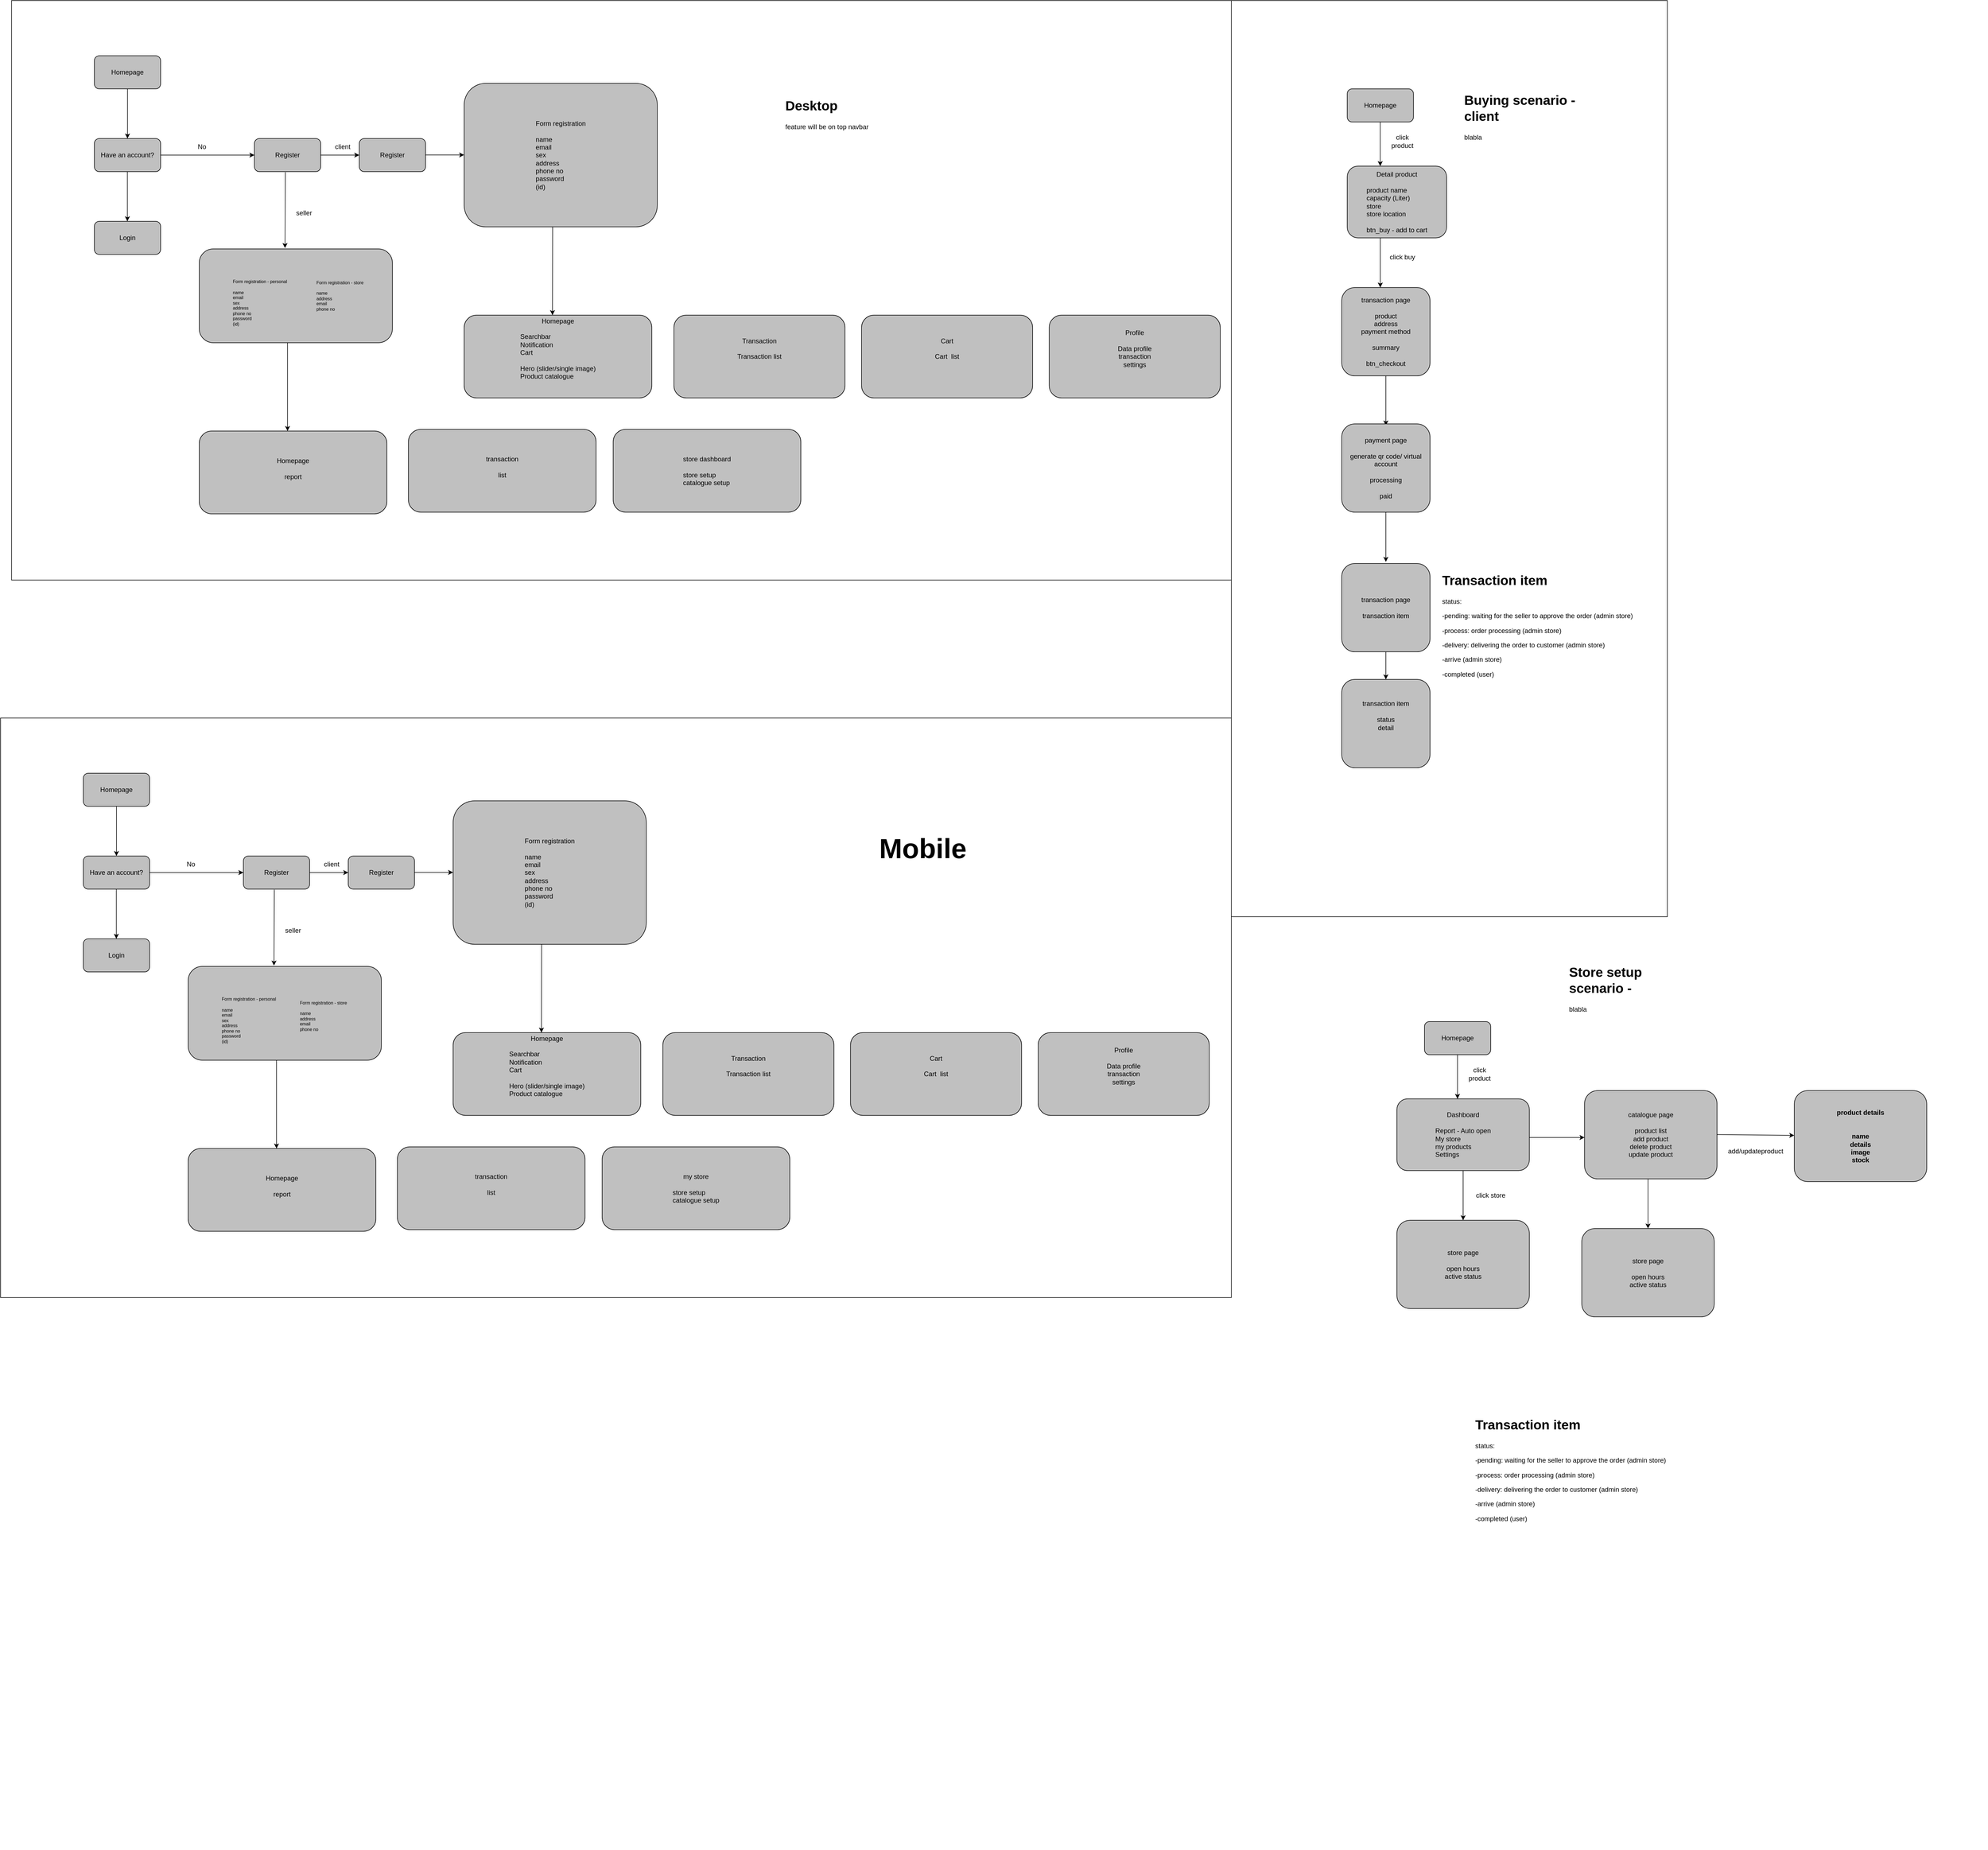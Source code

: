 <mxfile version="24.7.17">
  <diagram name="Page-1" id="BbOgDg21twUBS4lAb0v7">
    <mxGraphModel dx="1210" dy="3431" grid="1" gridSize="10" guides="1" tooltips="1" connect="1" arrows="1" fold="1" page="1" pageScale="1" pageWidth="850" pageHeight="1100" background="none" math="0" shadow="0">
      <root>
        <mxCell id="0" />
        <mxCell id="1" parent="0" />
        <mxCell id="L5KhyHBsD_R6E9Rl-xHm-39" value="" style="rounded=0;whiteSpace=wrap;html=1;" parent="1" vertex="1">
          <mxGeometry x="960" y="-10" width="2230" height="1050" as="geometry" />
        </mxCell>
        <mxCell id="L5KhyHBsD_R6E9Rl-xHm-1" value="Homepage" style="rounded=1;whiteSpace=wrap;html=1;fillColor=#c0c0c0;" parent="1" vertex="1">
          <mxGeometry x="1110" y="90" width="120" height="60" as="geometry" />
        </mxCell>
        <mxCell id="L5KhyHBsD_R6E9Rl-xHm-3" value="Have an account?" style="rounded=1;whiteSpace=wrap;html=1;fillColor=#c0c0c0;" parent="1" vertex="1">
          <mxGeometry x="1110" y="240" width="120" height="60" as="geometry" />
        </mxCell>
        <mxCell id="L5KhyHBsD_R6E9Rl-xHm-4" value="" style="endArrow=classic;html=1;rounded=0;fontColor=#FFFFFF;" parent="1" edge="1">
          <mxGeometry width="50" height="50" relative="1" as="geometry">
            <mxPoint x="1170" y="150" as="sourcePoint" />
            <mxPoint x="1170" y="240" as="targetPoint" />
          </mxGeometry>
        </mxCell>
        <mxCell id="L5KhyHBsD_R6E9Rl-xHm-5" value="Register" style="rounded=1;whiteSpace=wrap;html=1;fillColor=#c0c0c0;" parent="1" vertex="1">
          <mxGeometry x="1400" y="240" width="120" height="60" as="geometry" />
        </mxCell>
        <mxCell id="L5KhyHBsD_R6E9Rl-xHm-6" value="" style="endArrow=classic;html=1;rounded=0;fontColor=#FFFFFF;exitX=1;exitY=0.5;exitDx=0;exitDy=0;entryX=0;entryY=0.5;entryDx=0;entryDy=0;" parent="1" source="L5KhyHBsD_R6E9Rl-xHm-3" target="L5KhyHBsD_R6E9Rl-xHm-5" edge="1">
          <mxGeometry width="50" height="50" relative="1" as="geometry">
            <mxPoint x="1229.52" y="260" as="sourcePoint" />
            <mxPoint x="1300" y="270" as="targetPoint" />
          </mxGeometry>
        </mxCell>
        <mxCell id="L5KhyHBsD_R6E9Rl-xHm-7" value="Login" style="rounded=1;whiteSpace=wrap;html=1;fillColor=#c0c0c0;" parent="1" vertex="1">
          <mxGeometry x="1110" y="390" width="120" height="60" as="geometry" />
        </mxCell>
        <mxCell id="L5KhyHBsD_R6E9Rl-xHm-8" value="" style="endArrow=classic;html=1;rounded=0;fontColor=#FFFFFF;" parent="1" edge="1">
          <mxGeometry width="50" height="50" relative="1" as="geometry">
            <mxPoint x="1169.8" y="300" as="sourcePoint" />
            <mxPoint x="1169.8" y="390" as="targetPoint" />
          </mxGeometry>
        </mxCell>
        <mxCell id="L5KhyHBsD_R6E9Rl-xHm-9" value="Register" style="rounded=1;whiteSpace=wrap;html=1;fillColor=#c0c0c0;" parent="1" vertex="1">
          <mxGeometry x="1590" y="240" width="120" height="60" as="geometry" />
        </mxCell>
        <mxCell id="L5KhyHBsD_R6E9Rl-xHm-10" value="" style="endArrow=classic;html=1;rounded=0;fontColor=#FFFFFF;exitX=1;exitY=0.5;exitDx=0;exitDy=0;" parent="1" target="L5KhyHBsD_R6E9Rl-xHm-9" edge="1">
          <mxGeometry width="50" height="50" relative="1" as="geometry">
            <mxPoint x="1520" y="270" as="sourcePoint" />
            <mxPoint x="1519.52" y="350" as="targetPoint" />
          </mxGeometry>
        </mxCell>
        <mxCell id="L5KhyHBsD_R6E9Rl-xHm-13" value="No" style="text;html=1;align=center;verticalAlign=middle;whiteSpace=wrap;rounded=0;" parent="1" vertex="1">
          <mxGeometry x="1230" y="240" width="150" height="30" as="geometry" />
        </mxCell>
        <mxCell id="L5KhyHBsD_R6E9Rl-xHm-14" value="client" style="text;html=1;align=center;verticalAlign=middle;whiteSpace=wrap;rounded=0;" parent="1" vertex="1">
          <mxGeometry x="1530" y="240" width="60" height="30" as="geometry" />
        </mxCell>
        <mxCell id="L5KhyHBsD_R6E9Rl-xHm-17" value="&lt;div&gt;Form registration&lt;/div&gt;&lt;div align=&quot;left&quot;&gt;&lt;br&gt;&lt;/div&gt;&lt;div align=&quot;left&quot;&gt;name&lt;/div&gt;&lt;div align=&quot;left&quot;&gt;email&lt;/div&gt;&lt;div align=&quot;left&quot;&gt;sex&lt;br&gt;&lt;/div&gt;&lt;div align=&quot;left&quot;&gt;address&lt;/div&gt;&lt;div align=&quot;left&quot;&gt;phone no&lt;/div&gt;&lt;div align=&quot;left&quot;&gt;password&lt;/div&gt;&lt;div align=&quot;left&quot;&gt;(id)&lt;br&gt;&lt;/div&gt;" style="rounded=1;whiteSpace=wrap;html=1;fillColor=#c0c0c0;" parent="1" vertex="1">
          <mxGeometry x="1780" y="140" width="350" height="260" as="geometry" />
        </mxCell>
        <mxCell id="L5KhyHBsD_R6E9Rl-xHm-19" value="" style="endArrow=classic;html=1;rounded=0;fontColor=#FFFFFF;exitX=1;exitY=0.5;exitDx=0;exitDy=0;" parent="1" edge="1">
          <mxGeometry width="50" height="50" relative="1" as="geometry">
            <mxPoint x="1710" y="269.72" as="sourcePoint" />
            <mxPoint x="1780" y="269.72" as="targetPoint" />
          </mxGeometry>
        </mxCell>
        <mxCell id="L5KhyHBsD_R6E9Rl-xHm-20" value="" style="endArrow=classic;html=1;rounded=0;fontColor=#FFFFFF;exitX=0.458;exitY=1.001;exitDx=0;exitDy=0;exitPerimeter=0;" parent="1" source="L5KhyHBsD_R6E9Rl-xHm-17" edge="1">
          <mxGeometry width="50" height="50" relative="1" as="geometry">
            <mxPoint x="1940" y="470" as="sourcePoint" />
            <mxPoint x="1940" y="560" as="targetPoint" />
          </mxGeometry>
        </mxCell>
        <mxCell id="L5KhyHBsD_R6E9Rl-xHm-21" value="&lt;div&gt;Homepage&lt;/div&gt;&lt;div align=&quot;left&quot;&gt;&lt;br&gt;&lt;/div&gt;&lt;div align=&quot;left&quot;&gt;Searchbar&lt;/div&gt;&lt;div align=&quot;left&quot;&gt;Notification&lt;br&gt;&lt;/div&gt;&lt;div align=&quot;left&quot;&gt;Cart&lt;br&gt;&lt;/div&gt;&lt;div align=&quot;left&quot;&gt;&lt;br&gt;&lt;/div&gt;&lt;div align=&quot;left&quot;&gt;Hero (slider/single image)&lt;br&gt;&lt;/div&gt;&lt;div align=&quot;left&quot;&gt;Product catalogue&lt;/div&gt;&lt;div align=&quot;left&quot;&gt;&lt;br&gt;&lt;/div&gt;&lt;div align=&quot;left&quot;&gt;&lt;br&gt;&lt;/div&gt;" style="rounded=1;whiteSpace=wrap;html=1;fillColor=#c0c0c0;" parent="1" vertex="1">
          <mxGeometry x="1780" y="560" width="340" height="150" as="geometry" />
        </mxCell>
        <mxCell id="L5KhyHBsD_R6E9Rl-xHm-23" value="&lt;div&gt;Transaction&lt;/div&gt;&lt;div&gt;&lt;br&gt;&lt;/div&gt;&lt;div&gt;Transaction list&lt;br&gt;&lt;/div&gt;&lt;div align=&quot;left&quot;&gt;&lt;br&gt;&lt;/div&gt;&lt;div align=&quot;left&quot;&gt;&lt;br&gt;&lt;/div&gt;" style="rounded=1;whiteSpace=wrap;html=1;fillColor=#c0c0c0;" parent="1" vertex="1">
          <mxGeometry x="2160" y="560" width="310" height="150" as="geometry" />
        </mxCell>
        <mxCell id="L5KhyHBsD_R6E9Rl-xHm-24" value="&lt;div&gt;Cart&lt;/div&gt;&lt;div&gt;&lt;br&gt;&lt;/div&gt;&lt;div&gt;Cart&amp;nbsp; list&lt;br&gt;&lt;/div&gt;&lt;div align=&quot;left&quot;&gt;&lt;br&gt;&lt;/div&gt;&lt;div align=&quot;left&quot;&gt;&lt;br&gt;&lt;/div&gt;" style="rounded=1;whiteSpace=wrap;html=1;fillColor=#c0c0c0;" parent="1" vertex="1">
          <mxGeometry x="2500" y="560" width="310" height="150" as="geometry" />
        </mxCell>
        <mxCell id="L5KhyHBsD_R6E9Rl-xHm-25" value="&lt;div&gt;Profile&lt;/div&gt;&lt;div&gt;&lt;br&gt;&lt;/div&gt;&lt;div&gt;Data profile&lt;/div&gt;&lt;div&gt;transaction&lt;/div&gt;&lt;div&gt;settings&lt;br&gt;&lt;/div&gt;&lt;div align=&quot;left&quot;&gt;&lt;br&gt;&lt;/div&gt;&lt;div align=&quot;left&quot;&gt;&lt;br&gt;&lt;/div&gt;" style="rounded=1;whiteSpace=wrap;html=1;fillColor=#c0c0c0;" parent="1" vertex="1">
          <mxGeometry x="2840" y="560" width="310" height="150" as="geometry" />
        </mxCell>
        <mxCell id="L5KhyHBsD_R6E9Rl-xHm-26" value="seller" style="text;html=1;align=center;verticalAlign=middle;whiteSpace=wrap;rounded=0;" parent="1" vertex="1">
          <mxGeometry x="1460" y="360" width="60" height="30" as="geometry" />
        </mxCell>
        <mxCell id="L5KhyHBsD_R6E9Rl-xHm-27" value="" style="endArrow=classic;html=1;rounded=0;fontColor=#FFFFFF;exitX=0.467;exitY=1.017;exitDx=0;exitDy=0;exitPerimeter=0;entryX=0.444;entryY=-0.009;entryDx=0;entryDy=0;entryPerimeter=0;" parent="1" source="L5KhyHBsD_R6E9Rl-xHm-5" target="L5KhyHBsD_R6E9Rl-xHm-28" edge="1">
          <mxGeometry width="50" height="50" relative="1" as="geometry">
            <mxPoint x="1425" y="330" as="sourcePoint" />
            <mxPoint x="1456" y="410" as="targetPoint" />
          </mxGeometry>
        </mxCell>
        <mxCell id="L5KhyHBsD_R6E9Rl-xHm-28" value="&lt;div&gt;&lt;br&gt;&lt;/div&gt;&lt;div&gt;&lt;br&gt;&lt;/div&gt;" style="rounded=1;whiteSpace=wrap;html=1;fillColor=#c0c0c0;" parent="1" vertex="1">
          <mxGeometry x="1300" y="440" width="350" height="170" as="geometry" />
        </mxCell>
        <mxCell id="L5KhyHBsD_R6E9Rl-xHm-30" value="&lt;div style=&quot;font-size: 8px;&quot;&gt;Form registration - personal&lt;br&gt;&lt;/div&gt;&lt;div style=&quot;font-size: 8px;&quot; align=&quot;left&quot;&gt;&lt;br style=&quot;font-size: 8px;&quot;&gt;&lt;/div&gt;&lt;div style=&quot;font-size: 8px;&quot; align=&quot;left&quot;&gt;name&lt;/div&gt;&lt;div style=&quot;font-size: 8px;&quot; align=&quot;left&quot;&gt;email&lt;/div&gt;&lt;div style=&quot;font-size: 8px;&quot; align=&quot;left&quot;&gt;sex&lt;br style=&quot;font-size: 8px;&quot;&gt;&lt;/div&gt;&lt;div style=&quot;font-size: 8px;&quot; align=&quot;left&quot;&gt;address&lt;/div&gt;&lt;div style=&quot;font-size: 8px;&quot; align=&quot;left&quot;&gt;phone no&lt;/div&gt;&lt;div style=&quot;font-size: 8px;&quot; align=&quot;left&quot;&gt;password&lt;/div&gt;&lt;div style=&quot;font-size: 8px;&quot; align=&quot;left&quot;&gt;(id)&lt;br style=&quot;font-size: 8px;&quot;&gt;&lt;/div&gt;" style="rounded=1;whiteSpace=wrap;html=1;fillColor=#c0c0c0;strokeColor=none;fontSize=8;" parent="1" vertex="1">
          <mxGeometry x="1330" y="470" width="160" height="135" as="geometry" />
        </mxCell>
        <mxCell id="L5KhyHBsD_R6E9Rl-xHm-31" value="&lt;div style=&quot;font-size: 8px;&quot;&gt;Form registration - store&lt;br&gt;&lt;/div&gt;&lt;div style=&quot;font-size: 8px;&quot; align=&quot;left&quot;&gt;&lt;br style=&quot;font-size: 8px;&quot;&gt;&lt;/div&gt;&lt;div style=&quot;font-size: 8px;&quot; align=&quot;left&quot;&gt;name&lt;/div&gt;&lt;div style=&quot;font-size: 8px;&quot; align=&quot;left&quot;&gt;address&lt;/div&gt;&lt;div style=&quot;font-size: 8px;&quot; align=&quot;left&quot;&gt;email&lt;/div&gt;&lt;div style=&quot;font-size: 8px;&quot; align=&quot;left&quot;&gt;phone no&lt;br&gt;&lt;/div&gt;" style="rounded=1;whiteSpace=wrap;html=1;fillColor=#c0c0c0;strokeColor=none;fontSize=8;" parent="1" vertex="1">
          <mxGeometry x="1460" y="460" width="170" height="140" as="geometry" />
        </mxCell>
        <mxCell id="L5KhyHBsD_R6E9Rl-xHm-32" value="&lt;div&gt;Homepage&lt;/div&gt;&lt;div align=&quot;left&quot;&gt;&lt;br&gt;&lt;/div&gt;report&lt;br&gt;&lt;div align=&quot;left&quot;&gt;&lt;br&gt;&lt;/div&gt;" style="rounded=1;whiteSpace=wrap;html=1;fillColor=#c0c0c0;" parent="1" vertex="1">
          <mxGeometry x="1300" y="770" width="340" height="150" as="geometry" />
        </mxCell>
        <mxCell id="L5KhyHBsD_R6E9Rl-xHm-33" value="" style="endArrow=classic;html=1;rounded=0;fontColor=#FFFFFF;exitX=0.458;exitY=1.001;exitDx=0;exitDy=0;exitPerimeter=0;" parent="1" edge="1">
          <mxGeometry width="50" height="50" relative="1" as="geometry">
            <mxPoint x="1460" y="610" as="sourcePoint" />
            <mxPoint x="1460" y="770" as="targetPoint" />
          </mxGeometry>
        </mxCell>
        <mxCell id="L5KhyHBsD_R6E9Rl-xHm-34" value="&lt;div&gt;transaction&lt;/div&gt;&lt;div align=&quot;left&quot;&gt;&lt;br&gt;&lt;/div&gt;list&lt;br&gt;&lt;div align=&quot;left&quot;&gt;&lt;br&gt;&lt;/div&gt;" style="rounded=1;whiteSpace=wrap;html=1;fillColor=#c0c0c0;" parent="1" vertex="1">
          <mxGeometry x="1679" y="767" width="340" height="150" as="geometry" />
        </mxCell>
        <mxCell id="L5KhyHBsD_R6E9Rl-xHm-35" value="&lt;div&gt;my store&lt;br&gt;&lt;/div&gt;&lt;div align=&quot;left&quot;&gt;&lt;br&gt;&lt;/div&gt;&lt;div align=&quot;left&quot;&gt;store setup&lt;/div&gt;&lt;div align=&quot;left&quot;&gt;catalogue setup&lt;br&gt;&lt;/div&gt;" style="rounded=1;whiteSpace=wrap;html=1;fillColor=#c0c0c0;" parent="1" vertex="1">
          <mxGeometry x="2050" y="767" width="340" height="150" as="geometry" />
        </mxCell>
        <mxCell id="L5KhyHBsD_R6E9Rl-xHm-36" value="&lt;h1 style=&quot;margin-top: 0px; font-size: 50px;&quot;&gt;Mobile&lt;/h1&gt;&lt;p style=&quot;font-size: 50px;&quot;&gt;&lt;br style=&quot;font-size: 50px;&quot;&gt;&lt;/p&gt;" style="text;html=1;whiteSpace=wrap;overflow=hidden;rounded=0;fontSize=50;" parent="1" vertex="1">
          <mxGeometry x="2550" y="190" width="180" height="120" as="geometry" />
        </mxCell>
        <mxCell id="L5KhyHBsD_R6E9Rl-xHm-40" value="" style="rounded=0;whiteSpace=wrap;html=1;" parent="1" vertex="1">
          <mxGeometry x="980" y="-1310" width="2230" height="1050" as="geometry" />
        </mxCell>
        <mxCell id="L5KhyHBsD_R6E9Rl-xHm-41" value="Homepage" style="rounded=1;whiteSpace=wrap;html=1;fillColor=#c0c0c0;" parent="1" vertex="1">
          <mxGeometry x="1130" y="-1210" width="120" height="60" as="geometry" />
        </mxCell>
        <mxCell id="L5KhyHBsD_R6E9Rl-xHm-42" value="Have an account?" style="rounded=1;whiteSpace=wrap;html=1;fillColor=#c0c0c0;" parent="1" vertex="1">
          <mxGeometry x="1130" y="-1060" width="120" height="60" as="geometry" />
        </mxCell>
        <mxCell id="L5KhyHBsD_R6E9Rl-xHm-43" value="" style="endArrow=classic;html=1;rounded=0;fontColor=#FFFFFF;" parent="1" edge="1">
          <mxGeometry width="50" height="50" relative="1" as="geometry">
            <mxPoint x="1190" y="-1150" as="sourcePoint" />
            <mxPoint x="1190" y="-1060" as="targetPoint" />
          </mxGeometry>
        </mxCell>
        <mxCell id="L5KhyHBsD_R6E9Rl-xHm-44" value="Register" style="rounded=1;whiteSpace=wrap;html=1;fillColor=#c0c0c0;" parent="1" vertex="1">
          <mxGeometry x="1420" y="-1060" width="120" height="60" as="geometry" />
        </mxCell>
        <mxCell id="L5KhyHBsD_R6E9Rl-xHm-45" value="" style="endArrow=classic;html=1;rounded=0;fontColor=#FFFFFF;exitX=1;exitY=0.5;exitDx=0;exitDy=0;entryX=0;entryY=0.5;entryDx=0;entryDy=0;" parent="1" source="L5KhyHBsD_R6E9Rl-xHm-42" target="L5KhyHBsD_R6E9Rl-xHm-44" edge="1">
          <mxGeometry width="50" height="50" relative="1" as="geometry">
            <mxPoint x="1249.52" y="-1040" as="sourcePoint" />
            <mxPoint x="1320" y="-1030" as="targetPoint" />
          </mxGeometry>
        </mxCell>
        <mxCell id="L5KhyHBsD_R6E9Rl-xHm-46" value="Login" style="rounded=1;whiteSpace=wrap;html=1;fillColor=#c0c0c0;" parent="1" vertex="1">
          <mxGeometry x="1130" y="-910" width="120" height="60" as="geometry" />
        </mxCell>
        <mxCell id="L5KhyHBsD_R6E9Rl-xHm-47" value="" style="endArrow=classic;html=1;rounded=0;fontColor=#FFFFFF;" parent="1" edge="1">
          <mxGeometry width="50" height="50" relative="1" as="geometry">
            <mxPoint x="1189.8" y="-1000" as="sourcePoint" />
            <mxPoint x="1189.8" y="-910" as="targetPoint" />
          </mxGeometry>
        </mxCell>
        <mxCell id="L5KhyHBsD_R6E9Rl-xHm-48" value="Register" style="rounded=1;whiteSpace=wrap;html=1;fillColor=#c0c0c0;" parent="1" vertex="1">
          <mxGeometry x="1610" y="-1060" width="120" height="60" as="geometry" />
        </mxCell>
        <mxCell id="L5KhyHBsD_R6E9Rl-xHm-49" value="" style="endArrow=classic;html=1;rounded=0;fontColor=#FFFFFF;exitX=1;exitY=0.5;exitDx=0;exitDy=0;" parent="1" target="L5KhyHBsD_R6E9Rl-xHm-48" edge="1">
          <mxGeometry width="50" height="50" relative="1" as="geometry">
            <mxPoint x="1540" y="-1030" as="sourcePoint" />
            <mxPoint x="1539.52" y="-950" as="targetPoint" />
          </mxGeometry>
        </mxCell>
        <mxCell id="L5KhyHBsD_R6E9Rl-xHm-50" value="No" style="text;html=1;align=center;verticalAlign=middle;whiteSpace=wrap;rounded=0;" parent="1" vertex="1">
          <mxGeometry x="1250" y="-1060" width="150" height="30" as="geometry" />
        </mxCell>
        <mxCell id="L5KhyHBsD_R6E9Rl-xHm-51" value="client" style="text;html=1;align=center;verticalAlign=middle;whiteSpace=wrap;rounded=0;" parent="1" vertex="1">
          <mxGeometry x="1550" y="-1060" width="60" height="30" as="geometry" />
        </mxCell>
        <mxCell id="L5KhyHBsD_R6E9Rl-xHm-52" value="&lt;div&gt;Form registration&lt;/div&gt;&lt;div align=&quot;left&quot;&gt;&lt;br&gt;&lt;/div&gt;&lt;div align=&quot;left&quot;&gt;name&lt;/div&gt;&lt;div align=&quot;left&quot;&gt;email&lt;/div&gt;&lt;div align=&quot;left&quot;&gt;sex&lt;br&gt;&lt;/div&gt;&lt;div align=&quot;left&quot;&gt;address&lt;/div&gt;&lt;div align=&quot;left&quot;&gt;phone no&lt;/div&gt;&lt;div align=&quot;left&quot;&gt;password&lt;/div&gt;&lt;div align=&quot;left&quot;&gt;(id)&lt;br&gt;&lt;/div&gt;" style="rounded=1;whiteSpace=wrap;html=1;fillColor=#c0c0c0;" parent="1" vertex="1">
          <mxGeometry x="1800" y="-1160" width="350" height="260" as="geometry" />
        </mxCell>
        <mxCell id="L5KhyHBsD_R6E9Rl-xHm-53" value="" style="endArrow=classic;html=1;rounded=0;fontColor=#FFFFFF;exitX=1;exitY=0.5;exitDx=0;exitDy=0;" parent="1" edge="1">
          <mxGeometry width="50" height="50" relative="1" as="geometry">
            <mxPoint x="1730" y="-1030.28" as="sourcePoint" />
            <mxPoint x="1800" y="-1030.28" as="targetPoint" />
          </mxGeometry>
        </mxCell>
        <mxCell id="L5KhyHBsD_R6E9Rl-xHm-54" value="" style="endArrow=classic;html=1;rounded=0;fontColor=#FFFFFF;exitX=0.458;exitY=1.001;exitDx=0;exitDy=0;exitPerimeter=0;" parent="1" source="L5KhyHBsD_R6E9Rl-xHm-52" edge="1">
          <mxGeometry width="50" height="50" relative="1" as="geometry">
            <mxPoint x="1960" y="-830" as="sourcePoint" />
            <mxPoint x="1960" y="-740" as="targetPoint" />
          </mxGeometry>
        </mxCell>
        <mxCell id="L5KhyHBsD_R6E9Rl-xHm-55" value="&lt;div&gt;Homepage&lt;/div&gt;&lt;div align=&quot;left&quot;&gt;&lt;br&gt;&lt;/div&gt;&lt;div align=&quot;left&quot;&gt;Searchbar&lt;/div&gt;&lt;div align=&quot;left&quot;&gt;Notification&lt;br&gt;&lt;/div&gt;&lt;div align=&quot;left&quot;&gt;Cart&lt;br&gt;&lt;/div&gt;&lt;div align=&quot;left&quot;&gt;&lt;br&gt;&lt;/div&gt;&lt;div align=&quot;left&quot;&gt;Hero (slider/single image)&lt;br&gt;&lt;/div&gt;&lt;div align=&quot;left&quot;&gt;Product catalogue&lt;/div&gt;&lt;div align=&quot;left&quot;&gt;&lt;br&gt;&lt;/div&gt;&lt;div align=&quot;left&quot;&gt;&lt;br&gt;&lt;/div&gt;" style="rounded=1;whiteSpace=wrap;html=1;fillColor=#c0c0c0;" parent="1" vertex="1">
          <mxGeometry x="1800" y="-740" width="340" height="150" as="geometry" />
        </mxCell>
        <mxCell id="L5KhyHBsD_R6E9Rl-xHm-56" value="&lt;div&gt;Transaction&lt;/div&gt;&lt;div&gt;&lt;br&gt;&lt;/div&gt;&lt;div&gt;Transaction list&lt;br&gt;&lt;/div&gt;&lt;div align=&quot;left&quot;&gt;&lt;br&gt;&lt;/div&gt;&lt;div align=&quot;left&quot;&gt;&lt;br&gt;&lt;/div&gt;" style="rounded=1;whiteSpace=wrap;html=1;fillColor=#c0c0c0;" parent="1" vertex="1">
          <mxGeometry x="2180" y="-740" width="310" height="150" as="geometry" />
        </mxCell>
        <mxCell id="L5KhyHBsD_R6E9Rl-xHm-57" value="&lt;div&gt;Cart&lt;/div&gt;&lt;div&gt;&lt;br&gt;&lt;/div&gt;&lt;div&gt;Cart&amp;nbsp; list&lt;br&gt;&lt;/div&gt;&lt;div align=&quot;left&quot;&gt;&lt;br&gt;&lt;/div&gt;&lt;div align=&quot;left&quot;&gt;&lt;br&gt;&lt;/div&gt;" style="rounded=1;whiteSpace=wrap;html=1;fillColor=#c0c0c0;" parent="1" vertex="1">
          <mxGeometry x="2520" y="-740" width="310" height="150" as="geometry" />
        </mxCell>
        <mxCell id="L5KhyHBsD_R6E9Rl-xHm-58" value="&lt;div&gt;Profile&lt;/div&gt;&lt;div&gt;&lt;br&gt;&lt;/div&gt;&lt;div&gt;Data profile&lt;/div&gt;&lt;div&gt;transaction&lt;/div&gt;&lt;div&gt;settings&lt;br&gt;&lt;/div&gt;&lt;div align=&quot;left&quot;&gt;&lt;br&gt;&lt;/div&gt;&lt;div align=&quot;left&quot;&gt;&lt;br&gt;&lt;/div&gt;" style="rounded=1;whiteSpace=wrap;html=1;fillColor=#c0c0c0;" parent="1" vertex="1">
          <mxGeometry x="2860" y="-740" width="310" height="150" as="geometry" />
        </mxCell>
        <mxCell id="L5KhyHBsD_R6E9Rl-xHm-59" value="seller" style="text;html=1;align=center;verticalAlign=middle;whiteSpace=wrap;rounded=0;" parent="1" vertex="1">
          <mxGeometry x="1480" y="-940" width="60" height="30" as="geometry" />
        </mxCell>
        <mxCell id="L5KhyHBsD_R6E9Rl-xHm-60" value="" style="endArrow=classic;html=1;rounded=0;fontColor=#FFFFFF;exitX=0.467;exitY=1.017;exitDx=0;exitDy=0;exitPerimeter=0;entryX=0.444;entryY=-0.009;entryDx=0;entryDy=0;entryPerimeter=0;" parent="1" source="L5KhyHBsD_R6E9Rl-xHm-44" target="L5KhyHBsD_R6E9Rl-xHm-61" edge="1">
          <mxGeometry width="50" height="50" relative="1" as="geometry">
            <mxPoint x="1445" y="-970" as="sourcePoint" />
            <mxPoint x="1476" y="-890" as="targetPoint" />
          </mxGeometry>
        </mxCell>
        <mxCell id="L5KhyHBsD_R6E9Rl-xHm-61" value="&lt;div&gt;&lt;br&gt;&lt;/div&gt;&lt;div&gt;&lt;br&gt;&lt;/div&gt;" style="rounded=1;whiteSpace=wrap;html=1;fillColor=#c0c0c0;" parent="1" vertex="1">
          <mxGeometry x="1320" y="-860" width="350" height="170" as="geometry" />
        </mxCell>
        <mxCell id="L5KhyHBsD_R6E9Rl-xHm-62" value="&lt;div style=&quot;font-size: 8px;&quot;&gt;Form registration - personal&lt;br&gt;&lt;/div&gt;&lt;div style=&quot;font-size: 8px;&quot; align=&quot;left&quot;&gt;&lt;br style=&quot;font-size: 8px;&quot;&gt;&lt;/div&gt;&lt;div style=&quot;font-size: 8px;&quot; align=&quot;left&quot;&gt;name&lt;/div&gt;&lt;div style=&quot;font-size: 8px;&quot; align=&quot;left&quot;&gt;email&lt;/div&gt;&lt;div style=&quot;font-size: 8px;&quot; align=&quot;left&quot;&gt;sex&lt;br style=&quot;font-size: 8px;&quot;&gt;&lt;/div&gt;&lt;div style=&quot;font-size: 8px;&quot; align=&quot;left&quot;&gt;address&lt;/div&gt;&lt;div style=&quot;font-size: 8px;&quot; align=&quot;left&quot;&gt;phone no&lt;/div&gt;&lt;div style=&quot;font-size: 8px;&quot; align=&quot;left&quot;&gt;password&lt;/div&gt;&lt;div style=&quot;font-size: 8px;&quot; align=&quot;left&quot;&gt;(id)&lt;br style=&quot;font-size: 8px;&quot;&gt;&lt;/div&gt;" style="rounded=1;whiteSpace=wrap;html=1;fillColor=#c0c0c0;strokeColor=none;fontSize=8;" parent="1" vertex="1">
          <mxGeometry x="1350" y="-830" width="160" height="135" as="geometry" />
        </mxCell>
        <mxCell id="L5KhyHBsD_R6E9Rl-xHm-63" value="&lt;div style=&quot;font-size: 8px;&quot;&gt;Form registration - store&lt;br&gt;&lt;/div&gt;&lt;div style=&quot;font-size: 8px;&quot; align=&quot;left&quot;&gt;&lt;br style=&quot;font-size: 8px;&quot;&gt;&lt;/div&gt;&lt;div style=&quot;font-size: 8px;&quot; align=&quot;left&quot;&gt;name&lt;/div&gt;&lt;div style=&quot;font-size: 8px;&quot; align=&quot;left&quot;&gt;address&lt;/div&gt;&lt;div style=&quot;font-size: 8px;&quot; align=&quot;left&quot;&gt;email&lt;/div&gt;&lt;div style=&quot;font-size: 8px;&quot; align=&quot;left&quot;&gt;phone no&lt;br&gt;&lt;/div&gt;" style="rounded=1;whiteSpace=wrap;html=1;fillColor=#c0c0c0;strokeColor=none;fontSize=8;" parent="1" vertex="1">
          <mxGeometry x="1490" y="-845" width="170" height="140" as="geometry" />
        </mxCell>
        <mxCell id="L5KhyHBsD_R6E9Rl-xHm-64" value="&lt;div&gt;Homepage&lt;/div&gt;&lt;div align=&quot;left&quot;&gt;&lt;br&gt;&lt;/div&gt;report&lt;br&gt;&lt;div align=&quot;left&quot;&gt;&lt;br&gt;&lt;/div&gt;" style="rounded=1;whiteSpace=wrap;html=1;fillColor=#c0c0c0;" parent="1" vertex="1">
          <mxGeometry x="1320" y="-530" width="340" height="150" as="geometry" />
        </mxCell>
        <mxCell id="L5KhyHBsD_R6E9Rl-xHm-65" value="" style="endArrow=classic;html=1;rounded=0;fontColor=#FFFFFF;exitX=0.458;exitY=1.001;exitDx=0;exitDy=0;exitPerimeter=0;" parent="1" edge="1">
          <mxGeometry width="50" height="50" relative="1" as="geometry">
            <mxPoint x="1480" y="-690" as="sourcePoint" />
            <mxPoint x="1480" y="-530" as="targetPoint" />
          </mxGeometry>
        </mxCell>
        <mxCell id="L5KhyHBsD_R6E9Rl-xHm-66" value="&lt;div&gt;transaction&lt;/div&gt;&lt;div align=&quot;left&quot;&gt;&lt;br&gt;&lt;/div&gt;list&lt;br&gt;&lt;div align=&quot;left&quot;&gt;&lt;br&gt;&lt;/div&gt;" style="rounded=1;whiteSpace=wrap;html=1;fillColor=#c0c0c0;" parent="1" vertex="1">
          <mxGeometry x="1699" y="-533" width="340" height="150" as="geometry" />
        </mxCell>
        <mxCell id="L5KhyHBsD_R6E9Rl-xHm-67" value="&lt;div&gt;store dashboard&lt;br&gt;&lt;/div&gt;&lt;div align=&quot;left&quot;&gt;&lt;br&gt;&lt;/div&gt;&lt;div align=&quot;left&quot;&gt;store setup&lt;/div&gt;&lt;div align=&quot;left&quot;&gt;catalogue setup&lt;br&gt;&lt;/div&gt;" style="rounded=1;whiteSpace=wrap;html=1;fillColor=#c0c0c0;" parent="1" vertex="1">
          <mxGeometry x="2070" y="-533" width="340" height="150" as="geometry" />
        </mxCell>
        <mxCell id="L5KhyHBsD_R6E9Rl-xHm-70" value="&lt;h1 style=&quot;margin-top: 0px;&quot;&gt;Desktop&lt;br&gt;&lt;/h1&gt;&lt;p&gt;feature will be on top navbar&lt;br&gt;&lt;/p&gt;" style="text;html=1;whiteSpace=wrap;overflow=hidden;rounded=0;" parent="1" vertex="1">
          <mxGeometry x="2380" y="-1140" width="180" height="130" as="geometry" />
        </mxCell>
        <mxCell id="L5KhyHBsD_R6E9Rl-xHm-116" value="" style="group" parent="1" vertex="1" connectable="0">
          <mxGeometry x="3190" y="-1310" width="790" height="1660" as="geometry" />
        </mxCell>
        <mxCell id="L5KhyHBsD_R6E9Rl-xHm-71" value="" style="rounded=0;whiteSpace=wrap;html=1;movable=0;resizable=0;rotatable=0;deletable=0;editable=0;locked=1;connectable=0;" parent="L5KhyHBsD_R6E9Rl-xHm-116" vertex="1">
          <mxGeometry width="790" height="1660" as="geometry" />
        </mxCell>
        <mxCell id="L5KhyHBsD_R6E9Rl-xHm-72" value="&lt;div&gt;Detail product&lt;/div&gt;&lt;div&gt;&lt;br&gt;&lt;/div&gt;&lt;div align=&quot;left&quot;&gt;product name&lt;/div&gt;&lt;div align=&quot;left&quot;&gt;capacity (Liter)&lt;/div&gt;&lt;div align=&quot;left&quot;&gt;store&lt;/div&gt;&lt;div align=&quot;left&quot;&gt;store location&lt;/div&gt;&lt;div align=&quot;left&quot;&gt;&lt;br&gt;&lt;/div&gt;&lt;div align=&quot;left&quot;&gt;btn_buy - add to cart&lt;br&gt;&lt;/div&gt;" style="rounded=1;whiteSpace=wrap;html=1;fillColor=#c0c0c0;" parent="L5KhyHBsD_R6E9Rl-xHm-116" vertex="1">
          <mxGeometry x="210" y="300" width="180" height="130" as="geometry" />
        </mxCell>
        <mxCell id="L5KhyHBsD_R6E9Rl-xHm-74" value="" style="endArrow=classic;html=1;rounded=0;fontColor=#FFFFFF;" parent="L5KhyHBsD_R6E9Rl-xHm-116" edge="1">
          <mxGeometry width="50" height="50" relative="1" as="geometry">
            <mxPoint x="269.79" y="210" as="sourcePoint" />
            <mxPoint x="269.79" y="300" as="targetPoint" />
          </mxGeometry>
        </mxCell>
        <mxCell id="L5KhyHBsD_R6E9Rl-xHm-100" value="&lt;h1 style=&quot;margin-top: 0px;&quot;&gt;Buying scenario - client&lt;br&gt;&lt;/h1&gt;&lt;p&gt;blabla&lt;br&gt;&lt;/p&gt;" style="text;html=1;whiteSpace=wrap;overflow=hidden;rounded=0;" parent="L5KhyHBsD_R6E9Rl-xHm-116" vertex="1">
          <mxGeometry x="420" y="160" width="240" height="130" as="geometry" />
        </mxCell>
        <mxCell id="L5KhyHBsD_R6E9Rl-xHm-101" value="Homepage" style="rounded=1;whiteSpace=wrap;html=1;fillColor=#c0c0c0;" parent="L5KhyHBsD_R6E9Rl-xHm-116" vertex="1">
          <mxGeometry x="210" y="160" width="120" height="60" as="geometry" />
        </mxCell>
        <mxCell id="L5KhyHBsD_R6E9Rl-xHm-102" value="click product" style="text;html=1;align=center;verticalAlign=middle;whiteSpace=wrap;rounded=0;" parent="L5KhyHBsD_R6E9Rl-xHm-116" vertex="1">
          <mxGeometry x="280" y="240" width="60" height="30" as="geometry" />
        </mxCell>
        <mxCell id="L5KhyHBsD_R6E9Rl-xHm-105" value="" style="endArrow=classic;html=1;rounded=0;fontColor=#FFFFFF;" parent="L5KhyHBsD_R6E9Rl-xHm-116" edge="1">
          <mxGeometry width="50" height="50" relative="1" as="geometry">
            <mxPoint x="269.9" y="430" as="sourcePoint" />
            <mxPoint x="269.9" y="520" as="targetPoint" />
          </mxGeometry>
        </mxCell>
        <mxCell id="L5KhyHBsD_R6E9Rl-xHm-106" value="click buy" style="text;html=1;align=center;verticalAlign=middle;whiteSpace=wrap;rounded=0;" parent="L5KhyHBsD_R6E9Rl-xHm-116" vertex="1">
          <mxGeometry x="280" y="450" width="60" height="30" as="geometry" />
        </mxCell>
        <mxCell id="L5KhyHBsD_R6E9Rl-xHm-107" value="&lt;div&gt;transaction page&lt;br&gt;&lt;/div&gt;&lt;div&gt;&lt;br&gt;&lt;/div&gt;&lt;div&gt;product&lt;/div&gt;&lt;div&gt;address&lt;/div&gt;&lt;div&gt;payment method&lt;/div&gt;&lt;div&gt;&lt;br&gt;&lt;/div&gt;&lt;div&gt;summary&lt;br&gt;&lt;/div&gt;&lt;div align=&quot;left&quot;&gt;&lt;br&gt;&lt;/div&gt;&lt;div align=&quot;center&quot;&gt;btn_checkout&lt;br&gt;&lt;/div&gt;" style="rounded=1;whiteSpace=wrap;html=1;fillColor=#c0c0c0;" parent="L5KhyHBsD_R6E9Rl-xHm-116" vertex="1">
          <mxGeometry x="200" y="520" width="160" height="160" as="geometry" />
        </mxCell>
        <mxCell id="L5KhyHBsD_R6E9Rl-xHm-109" value="" style="endArrow=classic;html=1;rounded=0;fontColor=#FFFFFF;" parent="L5KhyHBsD_R6E9Rl-xHm-116" edge="1">
          <mxGeometry width="50" height="50" relative="1" as="geometry">
            <mxPoint x="280" y="680" as="sourcePoint" />
            <mxPoint x="280" y="770" as="targetPoint" />
          </mxGeometry>
        </mxCell>
        <mxCell id="L5KhyHBsD_R6E9Rl-xHm-110" value="&lt;div&gt;payment page&lt;br&gt;&lt;/div&gt;&lt;div&gt;&lt;br&gt;&lt;/div&gt;&lt;div&gt;generate qr code/ virtual account&lt;/div&gt;&lt;div&gt;&lt;br&gt;&lt;/div&gt;&lt;div&gt;processing&lt;br&gt;&lt;/div&gt;&lt;div&gt;&lt;br&gt;&lt;/div&gt;&lt;div&gt;paid&lt;br&gt;&lt;/div&gt;" style="rounded=1;whiteSpace=wrap;html=1;fillColor=#c0c0c0;" parent="L5KhyHBsD_R6E9Rl-xHm-116" vertex="1">
          <mxGeometry x="200" y="767" width="160" height="160" as="geometry" />
        </mxCell>
        <mxCell id="L5KhyHBsD_R6E9Rl-xHm-111" value="" style="endArrow=classic;html=1;rounded=0;fontColor=#FFFFFF;" parent="L5KhyHBsD_R6E9Rl-xHm-116" edge="1">
          <mxGeometry width="50" height="50" relative="1" as="geometry">
            <mxPoint x="280" y="927" as="sourcePoint" />
            <mxPoint x="280" y="1017" as="targetPoint" />
          </mxGeometry>
        </mxCell>
        <mxCell id="L5KhyHBsD_R6E9Rl-xHm-112" value="&lt;div&gt;transaction page&lt;br&gt;&lt;/div&gt;&lt;div&gt;&lt;br&gt;&lt;/div&gt;&lt;div&gt;transaction item&lt;br&gt;&lt;/div&gt;" style="rounded=1;whiteSpace=wrap;html=1;fillColor=#c0c0c0;" parent="L5KhyHBsD_R6E9Rl-xHm-116" vertex="1">
          <mxGeometry x="200" y="1020" width="160" height="160" as="geometry" />
        </mxCell>
        <mxCell id="L5KhyHBsD_R6E9Rl-xHm-113" value="&lt;h1 style=&quot;margin-top: 0px;&quot;&gt;Transaction item&lt;/h1&gt;&lt;div&gt;status:&lt;br&gt;&lt;/div&gt;&lt;p&gt;-pending: waiting for the seller to approve the order (admin store)&lt;br&gt;&lt;/p&gt;&lt;p&gt;-process: order processing (admin store)&lt;br&gt;&lt;/p&gt;&lt;p&gt;-delivery: delivering the order to customer (admin store)&lt;br&gt;&lt;/p&gt;&lt;p&gt;-arrive (admin store)&lt;/p&gt;&lt;p&gt;-completed (user)&lt;br&gt;&lt;/p&gt;" style="text;html=1;whiteSpace=wrap;overflow=hidden;rounded=0;" parent="L5KhyHBsD_R6E9Rl-xHm-116" vertex="1">
          <mxGeometry x="380" y="1030" width="410" height="210" as="geometry" />
        </mxCell>
        <mxCell id="L5KhyHBsD_R6E9Rl-xHm-114" value="&lt;div&gt;transaction item&lt;/div&gt;&lt;div&gt;&lt;br&gt;&lt;/div&gt;&lt;div&gt;status&lt;/div&gt;&lt;div&gt;detail&lt;br&gt;&lt;/div&gt;&lt;div&gt;&lt;br&gt;&lt;/div&gt;&lt;div&gt;&lt;br&gt;&lt;/div&gt;" style="rounded=1;whiteSpace=wrap;html=1;fillColor=#c0c0c0;" parent="L5KhyHBsD_R6E9Rl-xHm-116" vertex="1">
          <mxGeometry x="200" y="1230" width="160" height="160" as="geometry" />
        </mxCell>
        <mxCell id="L5KhyHBsD_R6E9Rl-xHm-115" value="" style="endArrow=classic;html=1;rounded=0;fontColor=#FFFFFF;entryX=0.5;entryY=0;entryDx=0;entryDy=0;" parent="L5KhyHBsD_R6E9Rl-xHm-116" target="L5KhyHBsD_R6E9Rl-xHm-114" edge="1">
          <mxGeometry width="50" height="50" relative="1" as="geometry">
            <mxPoint x="280" y="1180" as="sourcePoint" />
            <mxPoint x="280" y="1270" as="targetPoint" />
          </mxGeometry>
        </mxCell>
        <mxCell id="L5KhyHBsD_R6E9Rl-xHm-117" value="" style="group;movable=1;resizable=1;rotatable=1;deletable=1;editable=1;locked=0;connectable=1;fillColor=default;" parent="1" vertex="1" connectable="0">
          <mxGeometry x="3330" y="380" width="1230" height="1660" as="geometry" />
        </mxCell>
        <mxCell id="L5KhyHBsD_R6E9Rl-xHm-119" value="&lt;div&gt;Dashboard &lt;br&gt;&lt;/div&gt;&lt;div&gt;&lt;br&gt;&lt;/div&gt;&lt;div align=&quot;left&quot;&gt;Report - Auto open&lt;/div&gt;&lt;div align=&quot;left&quot;&gt;My store&lt;/div&gt;&lt;div align=&quot;left&quot;&gt;my products&lt;/div&gt;&lt;div align=&quot;left&quot;&gt;Settings&lt;br&gt;&lt;/div&gt;" style="rounded=1;whiteSpace=wrap;html=1;fillColor=#c0c0c0;" parent="L5KhyHBsD_R6E9Rl-xHm-117" vertex="1">
          <mxGeometry x="160" y="300" width="240" height="130" as="geometry" />
        </mxCell>
        <mxCell id="L5KhyHBsD_R6E9Rl-xHm-120" value="" style="endArrow=classic;html=1;rounded=0;fontColor=#FFFFFF;" parent="L5KhyHBsD_R6E9Rl-xHm-117" edge="1">
          <mxGeometry width="50" height="50" relative="1" as="geometry">
            <mxPoint x="269.79" y="210" as="sourcePoint" />
            <mxPoint x="269.79" y="300" as="targetPoint" />
          </mxGeometry>
        </mxCell>
        <mxCell id="L5KhyHBsD_R6E9Rl-xHm-121" value="&lt;h1 style=&quot;margin-top: 0px;&quot;&gt;Store setup scenario - &lt;br&gt;&lt;/h1&gt;&lt;p&gt;blabla&lt;br&gt;&lt;/p&gt;" style="text;html=1;whiteSpace=wrap;overflow=hidden;rounded=0;" parent="L5KhyHBsD_R6E9Rl-xHm-117" vertex="1">
          <mxGeometry x="470" y="50" width="180" height="130" as="geometry" />
        </mxCell>
        <mxCell id="L5KhyHBsD_R6E9Rl-xHm-122" value="Homepage" style="rounded=1;whiteSpace=wrap;html=1;fillColor=#c0c0c0;" parent="L5KhyHBsD_R6E9Rl-xHm-117" vertex="1">
          <mxGeometry x="210" y="160" width="120" height="60" as="geometry" />
        </mxCell>
        <mxCell id="L5KhyHBsD_R6E9Rl-xHm-123" value="click product" style="text;html=1;align=center;verticalAlign=middle;whiteSpace=wrap;rounded=0;" parent="L5KhyHBsD_R6E9Rl-xHm-117" vertex="1">
          <mxGeometry x="280" y="240" width="60" height="30" as="geometry" />
        </mxCell>
        <mxCell id="L5KhyHBsD_R6E9Rl-xHm-125" value="click store" style="text;html=1;align=center;verticalAlign=middle;whiteSpace=wrap;rounded=0;" parent="L5KhyHBsD_R6E9Rl-xHm-117" vertex="1">
          <mxGeometry x="300" y="460" width="60" height="30" as="geometry" />
        </mxCell>
        <mxCell id="L5KhyHBsD_R6E9Rl-xHm-127" value="" style="endArrow=classic;html=1;rounded=0;fontColor=#FFFFFF;" parent="L5KhyHBsD_R6E9Rl-xHm-117" edge="1">
          <mxGeometry width="50" height="50" relative="1" as="geometry">
            <mxPoint x="280" y="430" as="sourcePoint" />
            <mxPoint x="280" y="520" as="targetPoint" />
          </mxGeometry>
        </mxCell>
        <mxCell id="L5KhyHBsD_R6E9Rl-xHm-128" value="&lt;div&gt;store page&lt;br&gt;&lt;/div&gt;&lt;div&gt;&lt;br&gt;&lt;/div&gt;&lt;div&gt;open hours&lt;/div&gt;&lt;div&gt;active status&lt;/div&gt;" style="rounded=1;whiteSpace=wrap;html=1;fillColor=#c0c0c0;" parent="L5KhyHBsD_R6E9Rl-xHm-117" vertex="1">
          <mxGeometry x="160" y="520" width="240" height="160" as="geometry" />
        </mxCell>
        <mxCell id="L5KhyHBsD_R6E9Rl-xHm-131" value="&lt;h1 style=&quot;margin-top: 0px;&quot;&gt;Transaction item&lt;/h1&gt;&lt;div&gt;status:&lt;br&gt;&lt;/div&gt;&lt;p&gt;-pending: waiting for the seller to approve the order (admin store)&lt;br&gt;&lt;/p&gt;&lt;p&gt;-process: order processing (admin store)&lt;br&gt;&lt;/p&gt;&lt;p&gt;-delivery: delivering the order to customer (admin store)&lt;br&gt;&lt;/p&gt;&lt;p&gt;-arrive (admin store)&lt;/p&gt;&lt;p&gt;-completed (user)&lt;br&gt;&lt;/p&gt;" style="text;html=1;whiteSpace=wrap;overflow=hidden;rounded=0;" parent="L5KhyHBsD_R6E9Rl-xHm-117" vertex="1">
          <mxGeometry x="300" y="870" width="410" height="210" as="geometry" />
        </mxCell>
        <mxCell id="L5KhyHBsD_R6E9Rl-xHm-135" value="" style="endArrow=classic;html=1;rounded=0;fontColor=#FFFFFF;" parent="L5KhyHBsD_R6E9Rl-xHm-117" edge="1">
          <mxGeometry width="50" height="50" relative="1" as="geometry">
            <mxPoint x="399.78" y="370" as="sourcePoint" />
            <mxPoint x="500" y="370" as="targetPoint" />
          </mxGeometry>
        </mxCell>
        <mxCell id="L5KhyHBsD_R6E9Rl-xHm-136" value="&lt;div&gt;catalogue page&lt;br&gt;&lt;/div&gt;&lt;div&gt;&lt;br&gt;&lt;/div&gt;&lt;div&gt;product list&lt;/div&gt;&lt;div&gt;add product&lt;/div&gt;&lt;div&gt;delete product&lt;/div&gt;&lt;div&gt;update product&lt;br&gt;&lt;/div&gt;" style="rounded=1;whiteSpace=wrap;html=1;fillColor=#c0c0c0;" parent="L5KhyHBsD_R6E9Rl-xHm-117" vertex="1">
          <mxGeometry x="500" y="285" width="240" height="160" as="geometry" />
        </mxCell>
        <mxCell id="L5KhyHBsD_R6E9Rl-xHm-139" value="" style="endArrow=classic;html=1;rounded=0;fontColor=#FFFFFF;" parent="L5KhyHBsD_R6E9Rl-xHm-117" edge="1">
          <mxGeometry width="50" height="50" relative="1" as="geometry">
            <mxPoint x="615" y="445" as="sourcePoint" />
            <mxPoint x="615" y="535" as="targetPoint" />
          </mxGeometry>
        </mxCell>
        <mxCell id="L5KhyHBsD_R6E9Rl-xHm-140" value="&lt;div&gt;store page&lt;br&gt;&lt;/div&gt;&lt;div&gt;&lt;br&gt;&lt;/div&gt;&lt;div&gt;open hours&lt;/div&gt;&lt;div&gt;active status&lt;/div&gt;" style="rounded=1;whiteSpace=wrap;html=1;fillColor=#c0c0c0;movable=1;resizable=1;rotatable=1;deletable=1;editable=1;locked=0;connectable=1;" parent="L5KhyHBsD_R6E9Rl-xHm-117" vertex="1">
          <mxGeometry x="495" y="535" width="240" height="160" as="geometry" />
        </mxCell>
        <mxCell id="L5KhyHBsD_R6E9Rl-xHm-138" value="&lt;div&gt;product details&lt;br&gt;&lt;/div&gt;&lt;div&gt;&lt;br&gt;&lt;/div&gt;&lt;div&gt;&lt;br&gt;&lt;/div&gt;&lt;div&gt;name&lt;/div&gt;&lt;div&gt;details&lt;/div&gt;&lt;div&gt;image&lt;/div&gt;&lt;div&gt;stock&lt;br&gt;&lt;/div&gt;" style="rounded=1;whiteSpace=wrap;html=1;fillColor=#c0c0c0;fontStyle=1" parent="L5KhyHBsD_R6E9Rl-xHm-117" vertex="1">
          <mxGeometry x="880" y="285" width="240" height="165" as="geometry" />
        </mxCell>
        <mxCell id="yi3PIy7BQbPtc_qt2b5z-1" value="" style="endArrow=classic;html=1;rounded=0;fontColor=#FFFFFF;" edge="1" parent="L5KhyHBsD_R6E9Rl-xHm-117" target="L5KhyHBsD_R6E9Rl-xHm-138">
          <mxGeometry width="50" height="50" relative="1" as="geometry">
            <mxPoint x="740" y="364.7" as="sourcePoint" />
            <mxPoint x="840.22" y="364.7" as="targetPoint" />
          </mxGeometry>
        </mxCell>
        <mxCell id="L5KhyHBsD_R6E9Rl-xHm-141" value="add/updateproduct" style="text;html=1;align=center;verticalAlign=middle;whiteSpace=wrap;rounded=0;" parent="L5KhyHBsD_R6E9Rl-xHm-117" vertex="1">
          <mxGeometry x="750" y="380" width="120" height="30" as="geometry" />
        </mxCell>
      </root>
    </mxGraphModel>
  </diagram>
</mxfile>
